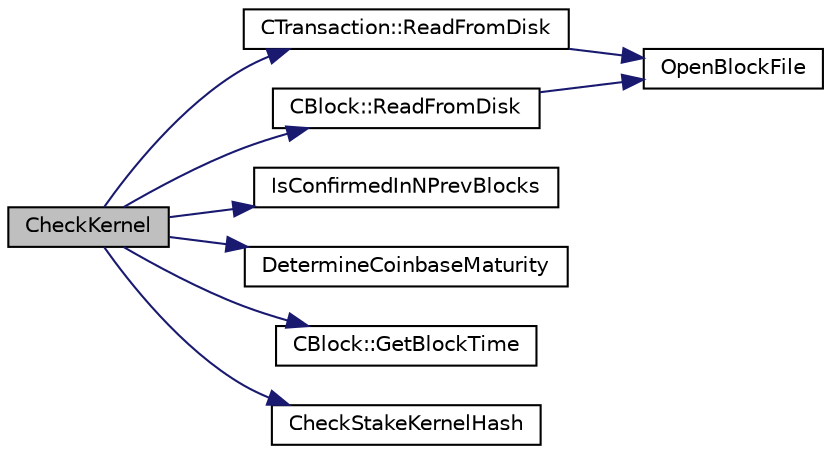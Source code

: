 digraph "CheckKernel"
{
  edge [fontname="Helvetica",fontsize="10",labelfontname="Helvetica",labelfontsize="10"];
  node [fontname="Helvetica",fontsize="10",shape=record];
  rankdir="LR";
  Node2 [label="CheckKernel",height=0.2,width=0.4,color="black", fillcolor="grey75", style="filled", fontcolor="black"];
  Node2 -> Node3 [color="midnightblue",fontsize="10",style="solid",fontname="Helvetica"];
  Node3 [label="CTransaction::ReadFromDisk",height=0.2,width=0.4,color="black", fillcolor="white", style="filled",URL="$df/d43/class_c_transaction.html#ad9d526afecbd816c385343f60c5352fd"];
  Node3 -> Node4 [color="midnightblue",fontsize="10",style="solid",fontname="Helvetica"];
  Node4 [label="OpenBlockFile",height=0.2,width=0.4,color="black", fillcolor="white", style="filled",URL="$d4/dbf/main_8h.html#acaa494f20aefb99c5f5f9022a97d0040"];
  Node2 -> Node5 [color="midnightblue",fontsize="10",style="solid",fontname="Helvetica"];
  Node5 [label="CBlock::ReadFromDisk",height=0.2,width=0.4,color="black", fillcolor="white", style="filled",URL="$d3/d51/class_c_block.html#a77a1b1e9902e1e557d762f5a5f325cd8"];
  Node5 -> Node4 [color="midnightblue",fontsize="10",style="solid",fontname="Helvetica"];
  Node2 -> Node6 [color="midnightblue",fontsize="10",style="solid",fontname="Helvetica"];
  Node6 [label="IsConfirmedInNPrevBlocks",height=0.2,width=0.4,color="black", fillcolor="white", style="filled",URL="$d1/df6/stake_8cpp.html#a22e712bbf635a69ba8dd7ae004d2697b"];
  Node2 -> Node7 [color="midnightblue",fontsize="10",style="solid",fontname="Helvetica"];
  Node7 [label="DetermineCoinbaseMaturity",height=0.2,width=0.4,color="black", fillcolor="white", style="filled",URL="$d1/d08/proofs_8cpp.html#a97478c8207cae73889a6b1fbbc3c67e3",tooltip="Determine Coinbase Maturity (generally not a good idea - done so to increase speed) ..."];
  Node2 -> Node8 [color="midnightblue",fontsize="10",style="solid",fontname="Helvetica"];
  Node8 [label="CBlock::GetBlockTime",height=0.2,width=0.4,color="black", fillcolor="white", style="filled",URL="$d3/d51/class_c_block.html#a4fa8201373b08e0ee4b4c678b8f2c4aa"];
  Node2 -> Node9 [color="midnightblue",fontsize="10",style="solid",fontname="Helvetica"];
  Node9 [label="CheckStakeKernelHash",height=0.2,width=0.4,color="black", fillcolor="white", style="filled",URL="$d1/df6/stake_8cpp.html#a40b6982bd755610b7829746a193ee619"];
}
